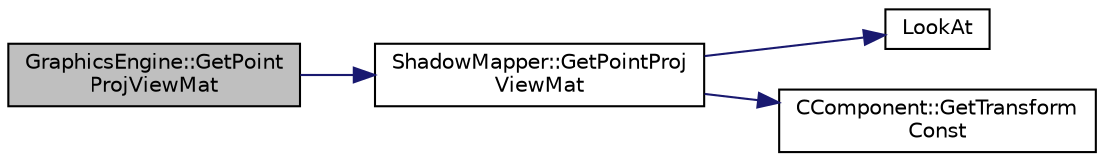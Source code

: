 digraph "GraphicsEngine::GetPointProjViewMat"
{
 // LATEX_PDF_SIZE
  edge [fontname="Helvetica",fontsize="10",labelfontname="Helvetica",labelfontsize="10"];
  node [fontname="Helvetica",fontsize="10",shape=record];
  rankdir="LR";
  Node338 [label="GraphicsEngine::GetPoint\lProjViewMat",height=0.2,width=0.4,color="black", fillcolor="grey75", style="filled", fontcolor="black",tooltip=" "];
  Node338 -> Node339 [color="midnightblue",fontsize="10",style="solid",fontname="Helvetica"];
  Node339 [label="ShadowMapper::GetPointProj\lViewMat",height=0.2,width=0.4,color="black", fillcolor="white", style="filled",URL="$class_shadow_mapper.html#a0997e4c6b52e3c9f2c2ffbaaf6c55e9e",tooltip=" "];
  Node339 -> Node340 [color="midnightblue",fontsize="10",style="solid",fontname="Helvetica"];
  Node340 [label="LookAt",height=0.2,width=0.4,color="black", fillcolor="white", style="filled",URL="$_misc_math_8cpp.html#a84fdff132c6f3a334dbb0146e255b072",tooltip=" "];
  Node339 -> Node341 [color="midnightblue",fontsize="10",style="solid",fontname="Helvetica"];
  Node341 [label="CComponent::GetTransform\lConst",height=0.2,width=0.4,color="black", fillcolor="white", style="filled",URL="$class_c_component.html#af5cce04979b7dbc171f0898f9d375603",tooltip="get a constant reference to transform"];
}
